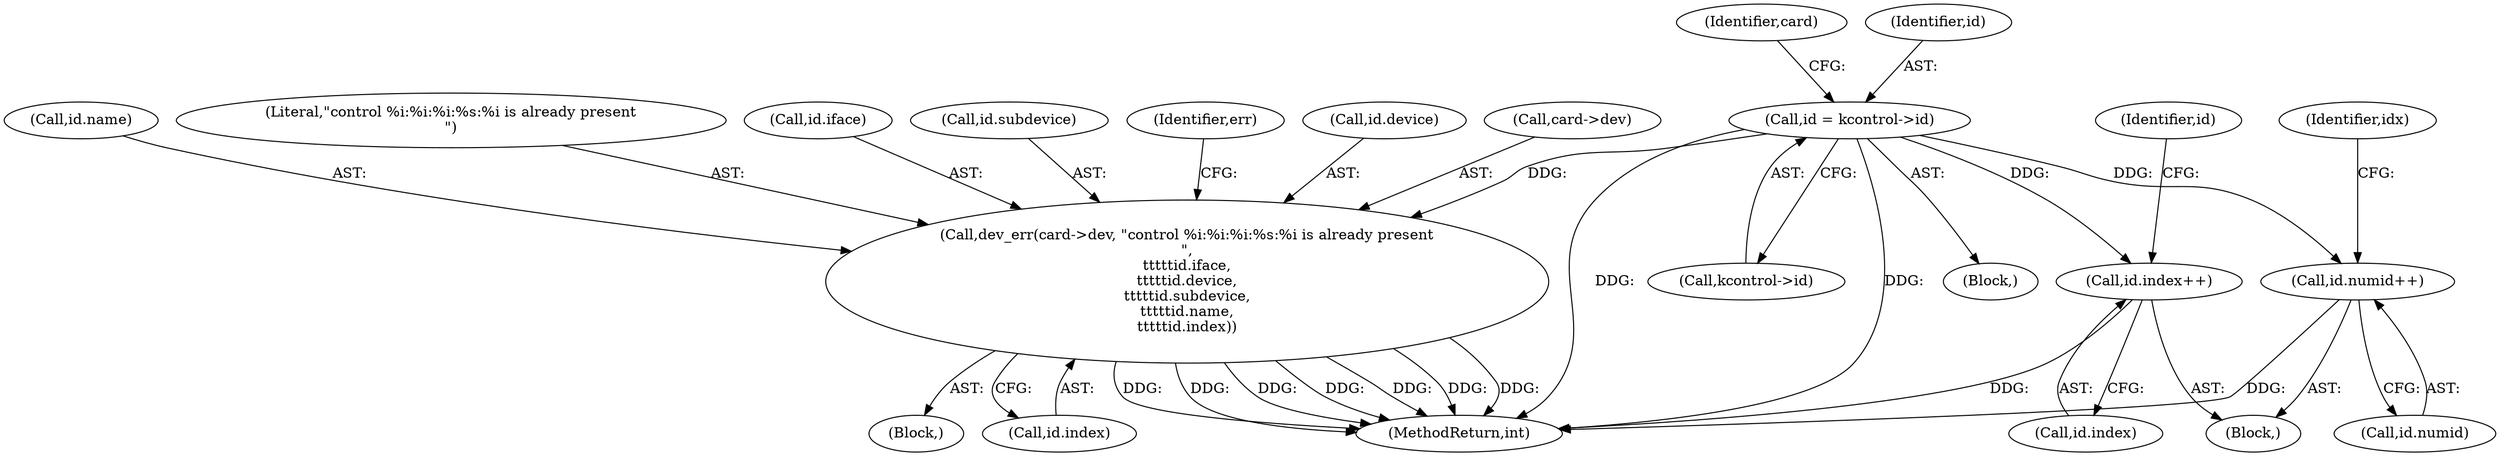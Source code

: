 digraph "0_linux_fd9f26e4eca5d08a27d12c0933fceef76ed9663d@pointer" {
"1000127" [label="(Call,id = kcontrol->id)"];
"1000148" [label="(Call,dev_err(card->dev, \"control %i:%i:%i:%s:%i is already present\n\",\n\t\t\t\t\tid.iface,\n\t\t\t\t\tid.device,\n\t\t\t\t\tid.subdevice,\n\t\t\t\t\tid.name,\n\t\t\t\t\tid.index))"];
"1000247" [label="(Call,id.index++)"];
"1000251" [label="(Call,id.numid++)"];
"1000169" [label="(Identifier,err)"];
"1000246" [label="(Block,)"];
"1000142" [label="(Block,)"];
"1000156" [label="(Call,id.device)"];
"1000149" [label="(Call,card->dev)"];
"1000162" [label="(Call,id.name)"];
"1000251" [label="(Call,id.numid++)"];
"1000165" [label="(Call,id.index)"];
"1000241" [label="(Identifier,idx)"];
"1000135" [label="(Identifier,card)"];
"1000253" [label="(Identifier,id)"];
"1000252" [label="(Call,id.numid)"];
"1000247" [label="(Call,id.index++)"];
"1000152" [label="(Literal,\"control %i:%i:%i:%s:%i is already present\n\")"];
"1000153" [label="(Call,id.iface)"];
"1000159" [label="(Call,id.subdevice)"];
"1000103" [label="(Block,)"];
"1000148" [label="(Call,dev_err(card->dev, \"control %i:%i:%i:%s:%i is already present\n\",\n\t\t\t\t\tid.iface,\n\t\t\t\t\tid.device,\n\t\t\t\t\tid.subdevice,\n\t\t\t\t\tid.name,\n\t\t\t\t\tid.index))"];
"1000129" [label="(Call,kcontrol->id)"];
"1000267" [label="(MethodReturn,int)"];
"1000248" [label="(Call,id.index)"];
"1000127" [label="(Call,id = kcontrol->id)"];
"1000128" [label="(Identifier,id)"];
"1000127" -> "1000103"  [label="AST: "];
"1000127" -> "1000129"  [label="CFG: "];
"1000128" -> "1000127"  [label="AST: "];
"1000129" -> "1000127"  [label="AST: "];
"1000135" -> "1000127"  [label="CFG: "];
"1000127" -> "1000267"  [label="DDG: "];
"1000127" -> "1000267"  [label="DDG: "];
"1000127" -> "1000148"  [label="DDG: "];
"1000127" -> "1000247"  [label="DDG: "];
"1000127" -> "1000251"  [label="DDG: "];
"1000148" -> "1000142"  [label="AST: "];
"1000148" -> "1000165"  [label="CFG: "];
"1000149" -> "1000148"  [label="AST: "];
"1000152" -> "1000148"  [label="AST: "];
"1000153" -> "1000148"  [label="AST: "];
"1000156" -> "1000148"  [label="AST: "];
"1000159" -> "1000148"  [label="AST: "];
"1000162" -> "1000148"  [label="AST: "];
"1000165" -> "1000148"  [label="AST: "];
"1000169" -> "1000148"  [label="CFG: "];
"1000148" -> "1000267"  [label="DDG: "];
"1000148" -> "1000267"  [label="DDG: "];
"1000148" -> "1000267"  [label="DDG: "];
"1000148" -> "1000267"  [label="DDG: "];
"1000148" -> "1000267"  [label="DDG: "];
"1000148" -> "1000267"  [label="DDG: "];
"1000148" -> "1000267"  [label="DDG: "];
"1000247" -> "1000246"  [label="AST: "];
"1000247" -> "1000248"  [label="CFG: "];
"1000248" -> "1000247"  [label="AST: "];
"1000253" -> "1000247"  [label="CFG: "];
"1000247" -> "1000267"  [label="DDG: "];
"1000251" -> "1000246"  [label="AST: "];
"1000251" -> "1000252"  [label="CFG: "];
"1000252" -> "1000251"  [label="AST: "];
"1000241" -> "1000251"  [label="CFG: "];
"1000251" -> "1000267"  [label="DDG: "];
}
